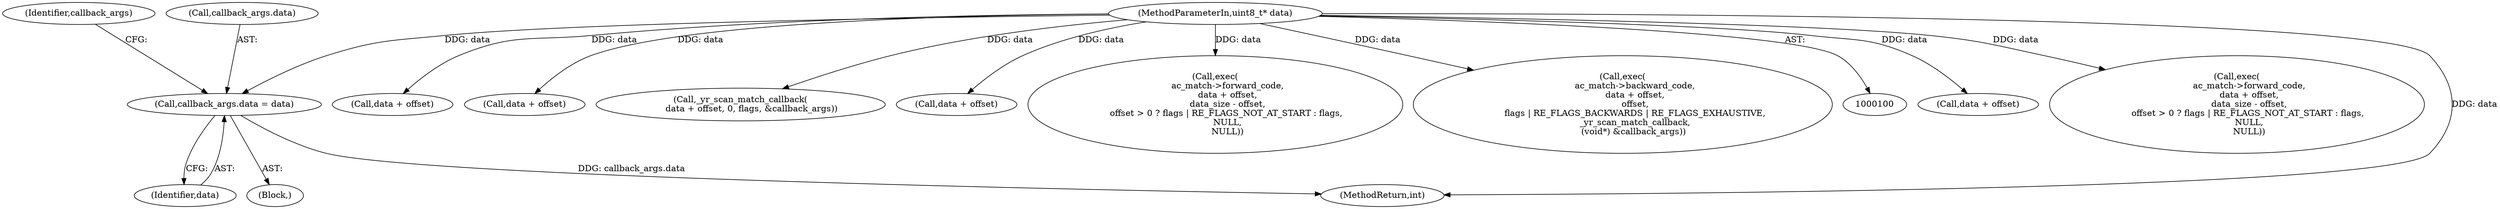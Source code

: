 digraph "0_yara_83d799804648c2a0895d40a19835d9b757c6fa4e_2@pointer" {
"1000266" [label="(Call,callback_args.data = data)"];
"1000103" [label="(MethodParameterIn,uint8_t* data)"];
"1000107" [label="(Block,)"];
"1000208" [label="(Call,data + offset)"];
"1000168" [label="(Call,exec(\n         ac_match->forward_code,\n         data + offset,\n         data_size - offset,\n        offset > 0 ? flags | RE_FLAGS_NOT_AT_START : flags,\n         NULL,\n         NULL))"];
"1000340" [label="(Call,data + offset)"];
"1000307" [label="(Call,data + offset)"];
"1000266" [label="(Call,callback_args.data = data)"];
"1000270" [label="(Identifier,data)"];
"1000349" [label="(MethodReturn,int)"];
"1000103" [label="(MethodParameterIn,uint8_t* data)"];
"1000339" [label="(Call,_yr_scan_match_callback(\n        data + offset, 0, flags, &callback_args))"];
"1000172" [label="(Call,data + offset)"];
"1000204" [label="(Call,exec(\n         ac_match->forward_code,\n         data + offset,\n         data_size - offset,\n        offset > 0 ? flags | RE_FLAGS_NOT_AT_START : flags,\n         NULL,\n         NULL))"];
"1000267" [label="(Call,callback_args.data)"];
"1000273" [label="(Identifier,callback_args)"];
"1000303" [label="(Call,exec(\n         ac_match->backward_code,\n         data + offset,\n         offset,\n         flags | RE_FLAGS_BACKWARDS | RE_FLAGS_EXHAUSTIVE,\n         _yr_scan_match_callback,\n        (void*) &callback_args))"];
"1000266" -> "1000107"  [label="AST: "];
"1000266" -> "1000270"  [label="CFG: "];
"1000267" -> "1000266"  [label="AST: "];
"1000270" -> "1000266"  [label="AST: "];
"1000273" -> "1000266"  [label="CFG: "];
"1000266" -> "1000349"  [label="DDG: callback_args.data"];
"1000103" -> "1000266"  [label="DDG: data"];
"1000103" -> "1000100"  [label="AST: "];
"1000103" -> "1000349"  [label="DDG: data"];
"1000103" -> "1000168"  [label="DDG: data"];
"1000103" -> "1000172"  [label="DDG: data"];
"1000103" -> "1000204"  [label="DDG: data"];
"1000103" -> "1000208"  [label="DDG: data"];
"1000103" -> "1000303"  [label="DDG: data"];
"1000103" -> "1000307"  [label="DDG: data"];
"1000103" -> "1000339"  [label="DDG: data"];
"1000103" -> "1000340"  [label="DDG: data"];
}
